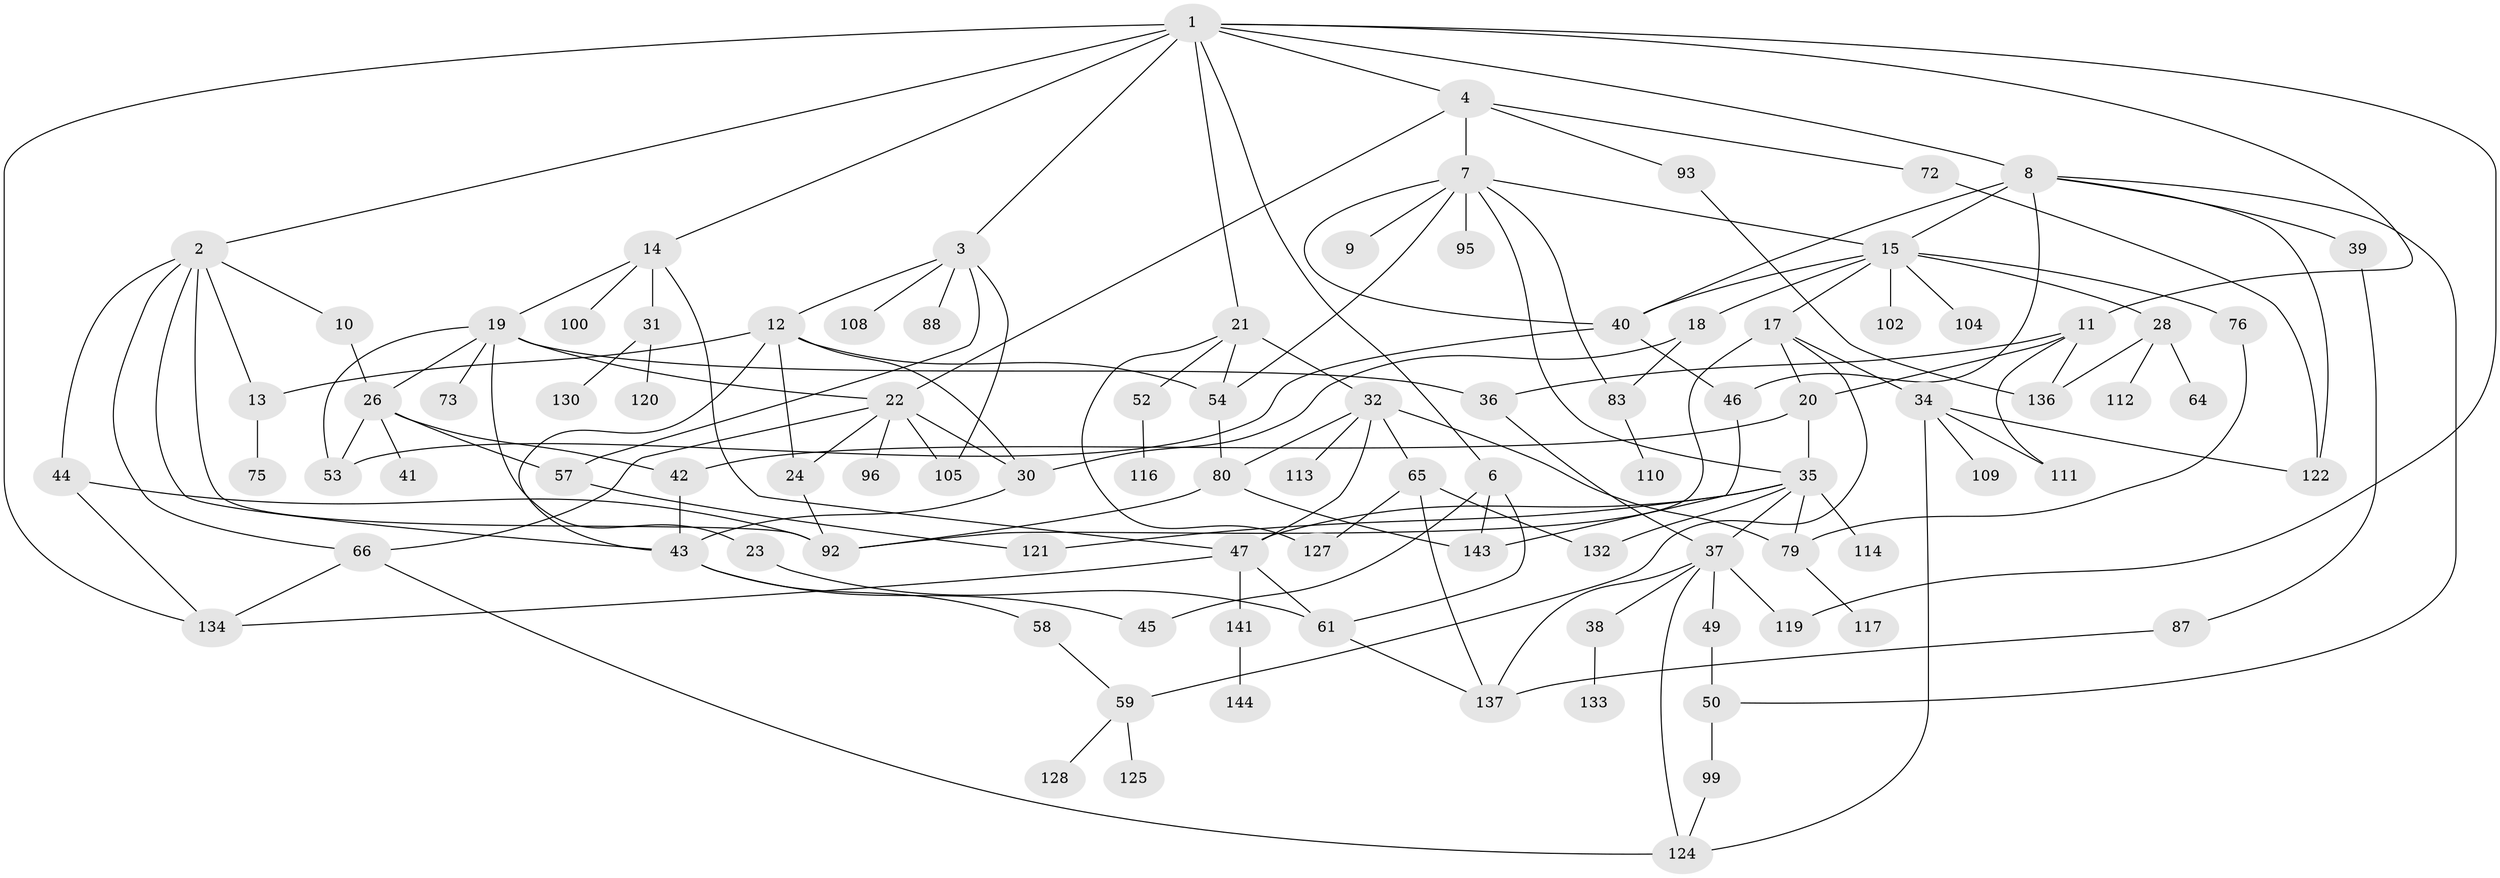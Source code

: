 // original degree distribution, {5: 0.06944444444444445, 6: 0.041666666666666664, 7: 0.013888888888888888, 3: 0.22916666666666666, 4: 0.1527777777777778, 1: 0.20833333333333334, 2: 0.2777777777777778, 9: 0.006944444444444444}
// Generated by graph-tools (version 1.1) at 2025/41/03/06/25 10:41:27]
// undirected, 97 vertices, 156 edges
graph export_dot {
graph [start="1"]
  node [color=gray90,style=filled];
  1 [super="+5"];
  2 [super="+55"];
  3 [super="+33"];
  4 [super="+91"];
  6 [super="+138"];
  7 [super="+16"];
  8 [super="+94"];
  9;
  10 [super="+71"];
  11 [super="+101"];
  12;
  13 [super="+25"];
  14 [super="+29"];
  15 [super="+123"];
  17;
  18 [super="+48"];
  19 [super="+135"];
  20;
  21 [super="+27"];
  22 [super="+51"];
  23 [super="+67"];
  24 [super="+82"];
  26 [super="+106"];
  28 [super="+74"];
  30 [super="+89"];
  31 [super="+81"];
  32 [super="+68"];
  34 [super="+62"];
  35 [super="+98"];
  36;
  37 [super="+70"];
  38 [super="+84"];
  39 [super="+90"];
  40 [super="+118"];
  41;
  42;
  43 [super="+85"];
  44 [super="+139"];
  45 [super="+63"];
  46 [super="+69"];
  47 [super="+56"];
  49;
  50 [super="+60"];
  52;
  53;
  54 [super="+107"];
  57;
  58;
  59 [super="+103"];
  61;
  64;
  65 [super="+129"];
  66 [super="+78"];
  72;
  73;
  75;
  76 [super="+77"];
  79;
  80 [super="+86"];
  83 [super="+140"];
  87;
  88 [super="+115"];
  92 [super="+126"];
  93;
  95;
  96 [super="+97"];
  99;
  100;
  102;
  104;
  105;
  108;
  109;
  110;
  111;
  112;
  113;
  114;
  116;
  117;
  119 [super="+131"];
  120;
  121;
  122;
  124;
  125;
  127;
  128;
  130;
  132;
  133;
  134 [super="+142"];
  136;
  137;
  141;
  143;
  144;
  1 -- 2;
  1 -- 3;
  1 -- 4;
  1 -- 11;
  1 -- 21;
  1 -- 6;
  1 -- 134;
  1 -- 8;
  1 -- 14;
  1 -- 119;
  2 -- 10;
  2 -- 44;
  2 -- 43;
  2 -- 92;
  2 -- 66;
  2 -- 13;
  3 -- 12;
  3 -- 57;
  3 -- 105;
  3 -- 108;
  3 -- 88;
  4 -- 7;
  4 -- 72;
  4 -- 93;
  4 -- 22;
  6 -- 61;
  6 -- 143;
  6 -- 45;
  7 -- 9;
  7 -- 15;
  7 -- 35;
  7 -- 83;
  7 -- 54;
  7 -- 40;
  7 -- 95;
  8 -- 39;
  8 -- 46;
  8 -- 40;
  8 -- 15;
  8 -- 50;
  8 -- 122;
  10 -- 26;
  11 -- 36;
  11 -- 20;
  11 -- 136;
  11 -- 111;
  12 -- 13;
  12 -- 54;
  12 -- 43;
  12 -- 30;
  12 -- 24;
  13 -- 75;
  14 -- 19;
  14 -- 31;
  14 -- 100;
  14 -- 47;
  15 -- 17;
  15 -- 18;
  15 -- 28;
  15 -- 76;
  15 -- 102;
  15 -- 104;
  15 -- 40;
  17 -- 20;
  17 -- 34;
  17 -- 92;
  17 -- 59;
  18 -- 30;
  18 -- 83;
  19 -- 22;
  19 -- 23;
  19 -- 36;
  19 -- 53;
  19 -- 73;
  19 -- 26;
  20 -- 42;
  20 -- 35;
  21 -- 127;
  21 -- 32;
  21 -- 52;
  21 -- 54;
  22 -- 24;
  22 -- 66;
  22 -- 96;
  22 -- 105;
  22 -- 30;
  23 -- 61;
  24 -- 92;
  26 -- 41;
  26 -- 53;
  26 -- 57;
  26 -- 42;
  28 -- 64;
  28 -- 136;
  28 -- 112;
  30 -- 43;
  31 -- 120;
  31 -- 130;
  32 -- 65;
  32 -- 80;
  32 -- 113;
  32 -- 79;
  32 -- 47;
  34 -- 122;
  34 -- 111;
  34 -- 124;
  34 -- 109;
  35 -- 114;
  35 -- 132;
  35 -- 79;
  35 -- 121;
  35 -- 37;
  35 -- 47;
  36 -- 37;
  37 -- 38;
  37 -- 49;
  37 -- 119;
  37 -- 137;
  37 -- 124;
  38 -- 133;
  39 -- 87;
  40 -- 53;
  40 -- 46;
  42 -- 43;
  43 -- 45;
  43 -- 58;
  44 -- 92;
  44 -- 134;
  46 -- 143;
  47 -- 61;
  47 -- 141;
  47 -- 134;
  49 -- 50;
  50 -- 99;
  52 -- 116;
  54 -- 80;
  57 -- 121;
  58 -- 59;
  59 -- 125;
  59 -- 128;
  61 -- 137;
  65 -- 127;
  65 -- 137;
  65 -- 132;
  66 -- 124;
  66 -- 134;
  72 -- 122;
  76 -- 79;
  79 -- 117;
  80 -- 92;
  80 -- 143;
  83 -- 110;
  87 -- 137;
  93 -- 136;
  99 -- 124;
  141 -- 144;
}
